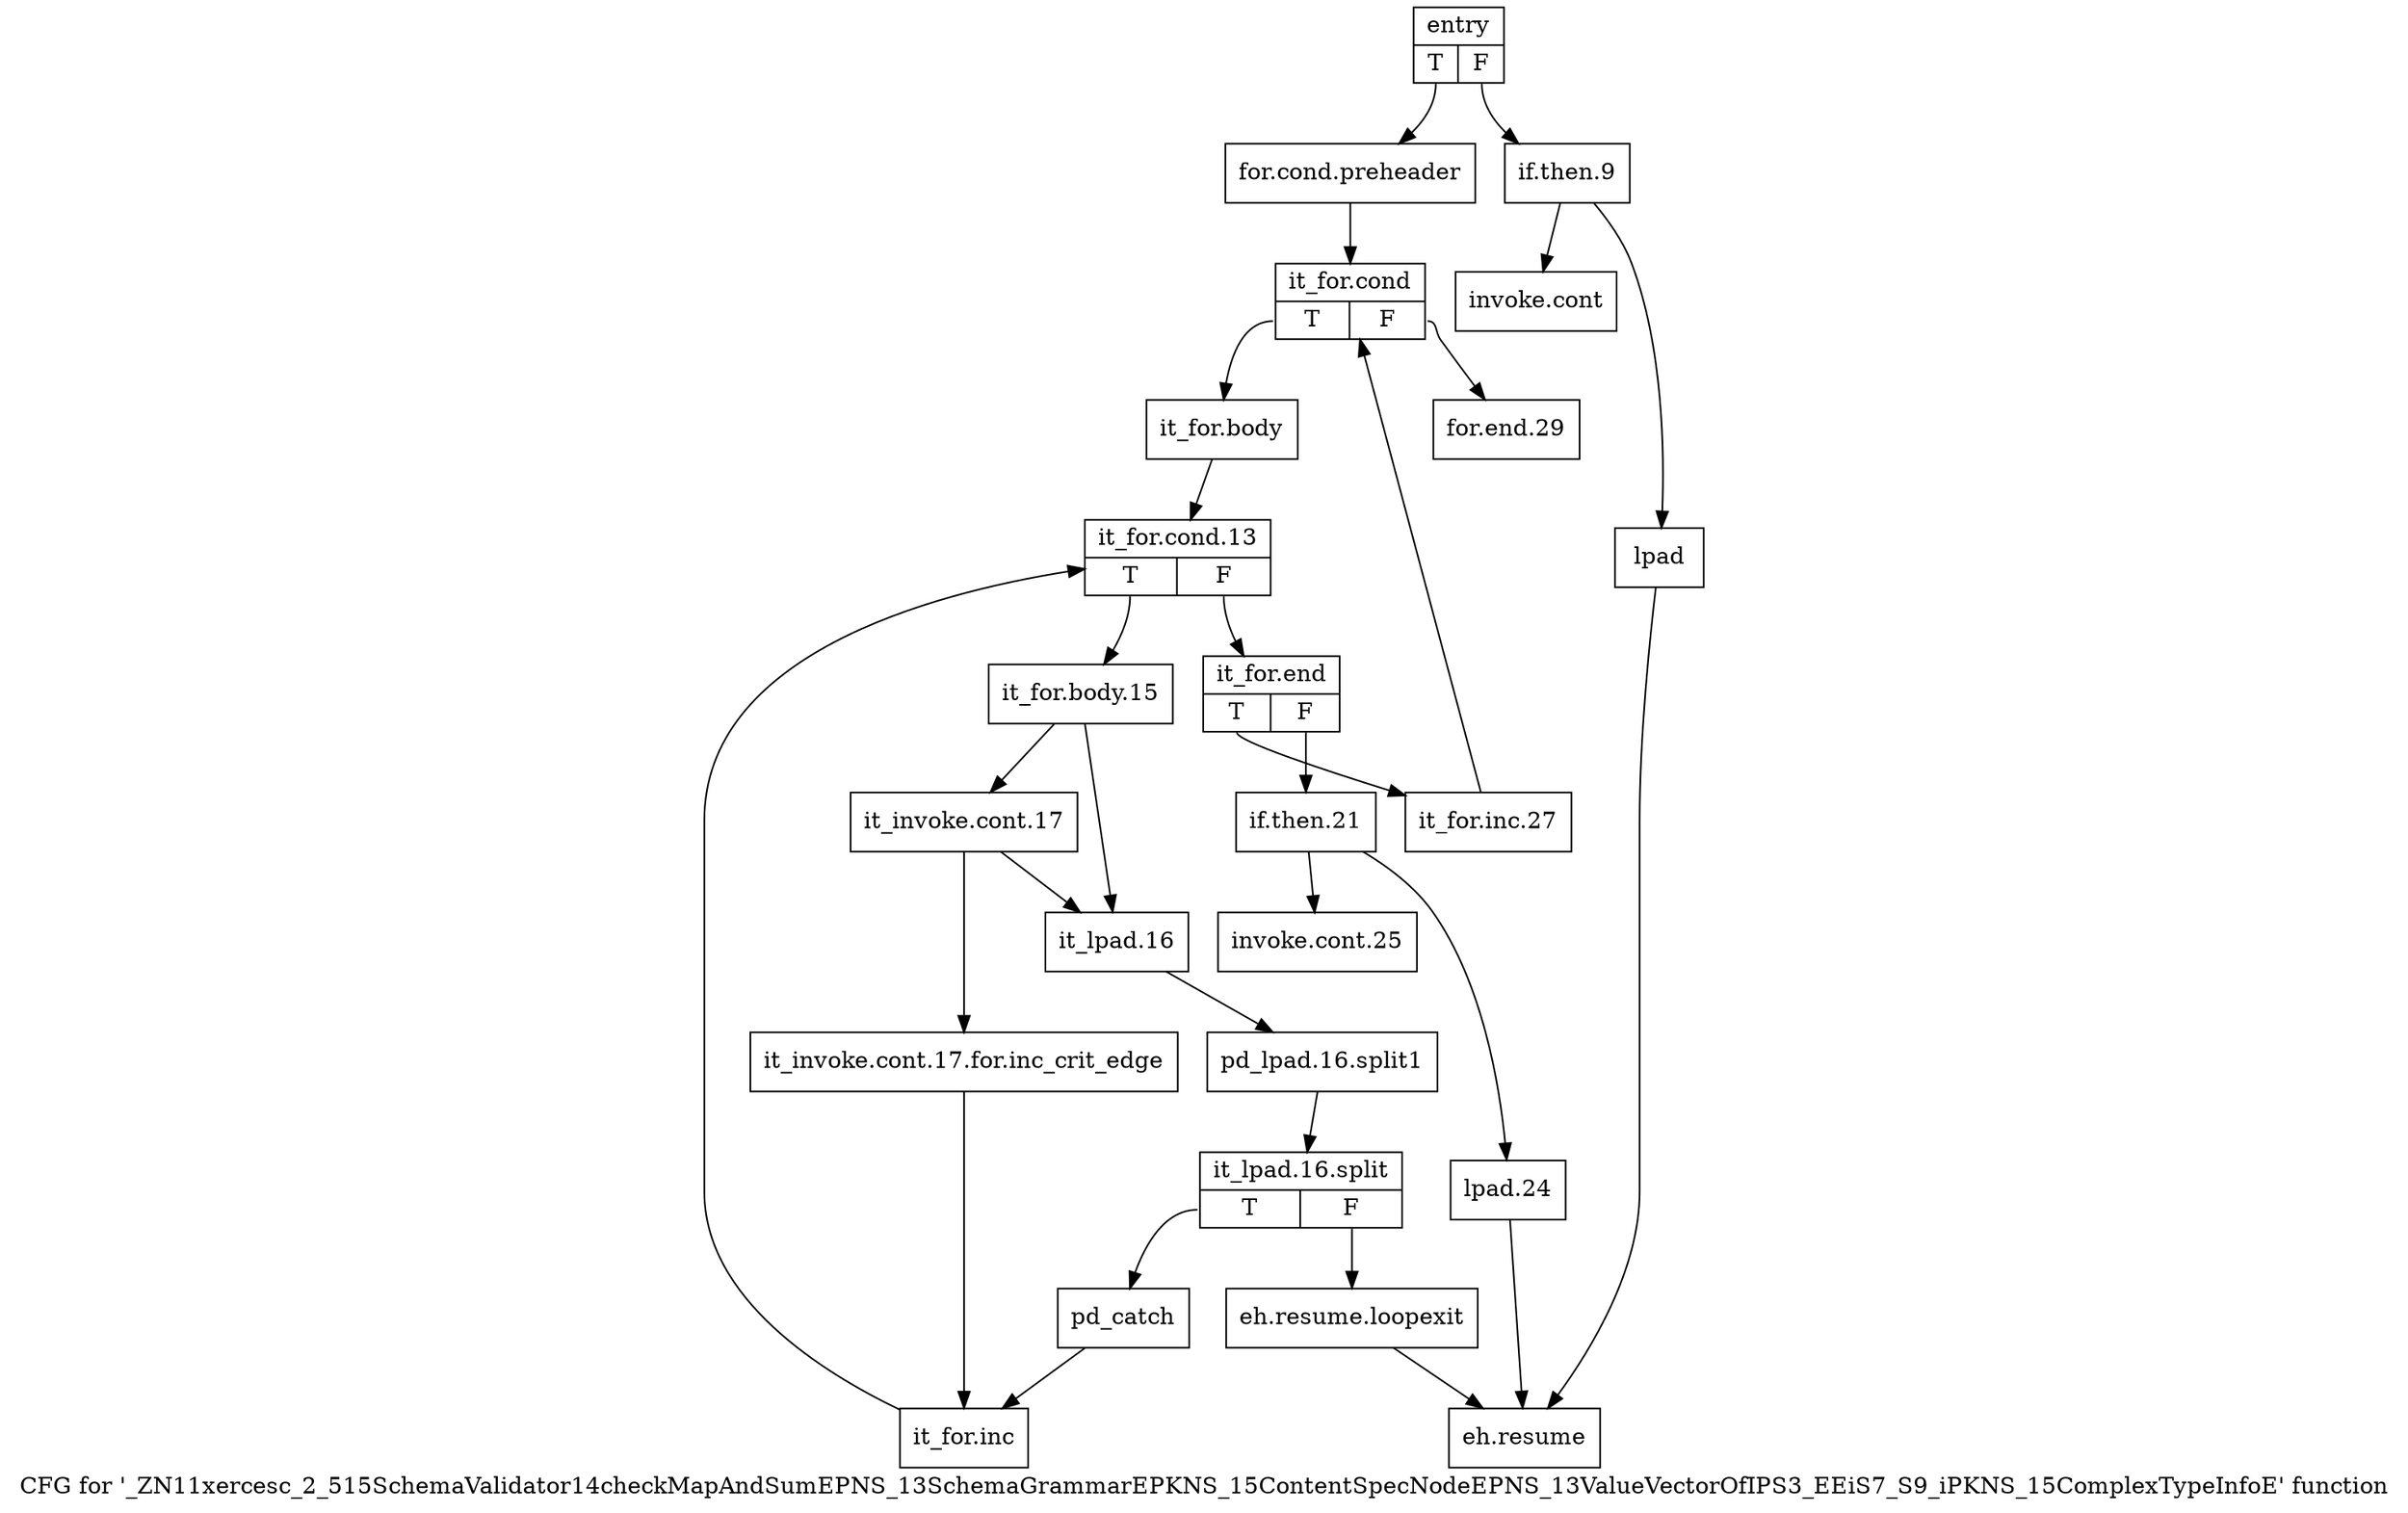 digraph "CFG for '_ZN11xercesc_2_515SchemaValidator14checkMapAndSumEPNS_13SchemaGrammarEPKNS_15ContentSpecNodeEPNS_13ValueVectorOfIPS3_EEiS7_S9_iPKNS_15ComplexTypeInfoE' function" {
	label="CFG for '_ZN11xercesc_2_515SchemaValidator14checkMapAndSumEPNS_13SchemaGrammarEPKNS_15ContentSpecNodeEPNS_13ValueVectorOfIPS3_EEiS7_S9_iPKNS_15ComplexTypeInfoE' function";

	Node0x470fdd0 [shape=record,label="{entry|{<s0>T|<s1>F}}"];
	Node0x470fdd0:s0 -> Node0x470fe20;
	Node0x470fdd0:s1 -> Node0x470fe70;
	Node0x470fe20 [shape=record,label="{for.cond.preheader}"];
	Node0x470fe20 -> Node0x470ff60;
	Node0x470fe70 [shape=record,label="{if.then.9}"];
	Node0x470fe70 -> Node0x470fec0;
	Node0x470fe70 -> Node0x470ff10;
	Node0x470fec0 [shape=record,label="{invoke.cont}"];
	Node0x470ff10 [shape=record,label="{lpad}"];
	Node0x470ff10 -> Node0x4710460;
	Node0x470ff60 [shape=record,label="{it_for.cond|{<s0>T|<s1>F}}"];
	Node0x470ff60:s0 -> Node0x470ffb0;
	Node0x470ff60:s1 -> Node0x47103c0;
	Node0x470ffb0 [shape=record,label="{it_for.body}"];
	Node0x470ffb0 -> Node0x4710000;
	Node0x4710000 [shape=record,label="{it_for.cond.13|{<s0>T|<s1>F}}"];
	Node0x4710000:s0 -> Node0x4710050;
	Node0x4710000:s1 -> Node0x4710230;
	Node0x4710050 [shape=record,label="{it_for.body.15}"];
	Node0x4710050 -> Node0x47100a0;
	Node0x4710050 -> Node0x4710140;
	Node0x47100a0 [shape=record,label="{it_invoke.cont.17}"];
	Node0x47100a0 -> Node0x47100f0;
	Node0x47100a0 -> Node0x4710140;
	Node0x47100f0 [shape=record,label="{it_invoke.cont.17.for.inc_crit_edge}"];
	Node0x47100f0 -> Node0x47101e0;
	Node0x4710140 [shape=record,label="{it_lpad.16}"];
	Node0x4710140 -> Node0xae70410;
	Node0xae70410 [shape=record,label="{pd_lpad.16.split1}"];
	Node0xae70410 -> Node0xae70730;
	Node0xae70730 [shape=record,label="{it_lpad.16.split|{<s0>T|<s1>F}}"];
	Node0xae70730:s0 -> Node0x4710190;
	Node0xae70730:s1 -> Node0x4710410;
	Node0x4710190 [shape=record,label="{pd_catch}"];
	Node0x4710190 -> Node0x47101e0;
	Node0x47101e0 [shape=record,label="{it_for.inc}"];
	Node0x47101e0 -> Node0x4710000;
	Node0x4710230 [shape=record,label="{it_for.end|{<s0>T|<s1>F}}"];
	Node0x4710230:s0 -> Node0x4710370;
	Node0x4710230:s1 -> Node0x4710280;
	Node0x4710280 [shape=record,label="{if.then.21}"];
	Node0x4710280 -> Node0x47102d0;
	Node0x4710280 -> Node0x4710320;
	Node0x47102d0 [shape=record,label="{invoke.cont.25}"];
	Node0x4710320 [shape=record,label="{lpad.24}"];
	Node0x4710320 -> Node0x4710460;
	Node0x4710370 [shape=record,label="{it_for.inc.27}"];
	Node0x4710370 -> Node0x470ff60;
	Node0x47103c0 [shape=record,label="{for.end.29}"];
	Node0x4710410 [shape=record,label="{eh.resume.loopexit}"];
	Node0x4710410 -> Node0x4710460;
	Node0x4710460 [shape=record,label="{eh.resume}"];
}
